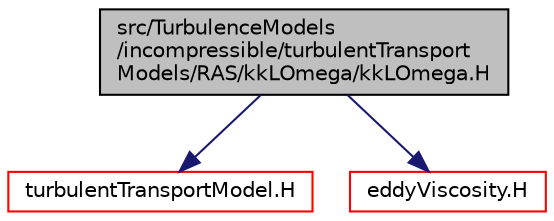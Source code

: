 digraph "src/TurbulenceModels/incompressible/turbulentTransportModels/RAS/kkLOmega/kkLOmega.H"
{
  bgcolor="transparent";
  edge [fontname="Helvetica",fontsize="10",labelfontname="Helvetica",labelfontsize="10"];
  node [fontname="Helvetica",fontsize="10",shape=record];
  Node0 [label="src/TurbulenceModels\l/incompressible/turbulentTransport\lModels/RAS/kkLOmega/kkLOmega.H",height=0.2,width=0.4,color="black", fillcolor="grey75", style="filled", fontcolor="black"];
  Node0 -> Node1 [color="midnightblue",fontsize="10",style="solid",fontname="Helvetica"];
  Node1 [label="turbulentTransportModel.H",height=0.2,width=0.4,color="red",URL="$a17732.html"];
  Node0 -> Node346 [color="midnightblue",fontsize="10",style="solid",fontname="Helvetica"];
  Node346 [label="eddyViscosity.H",height=0.2,width=0.4,color="red",URL="$a17915.html"];
}
